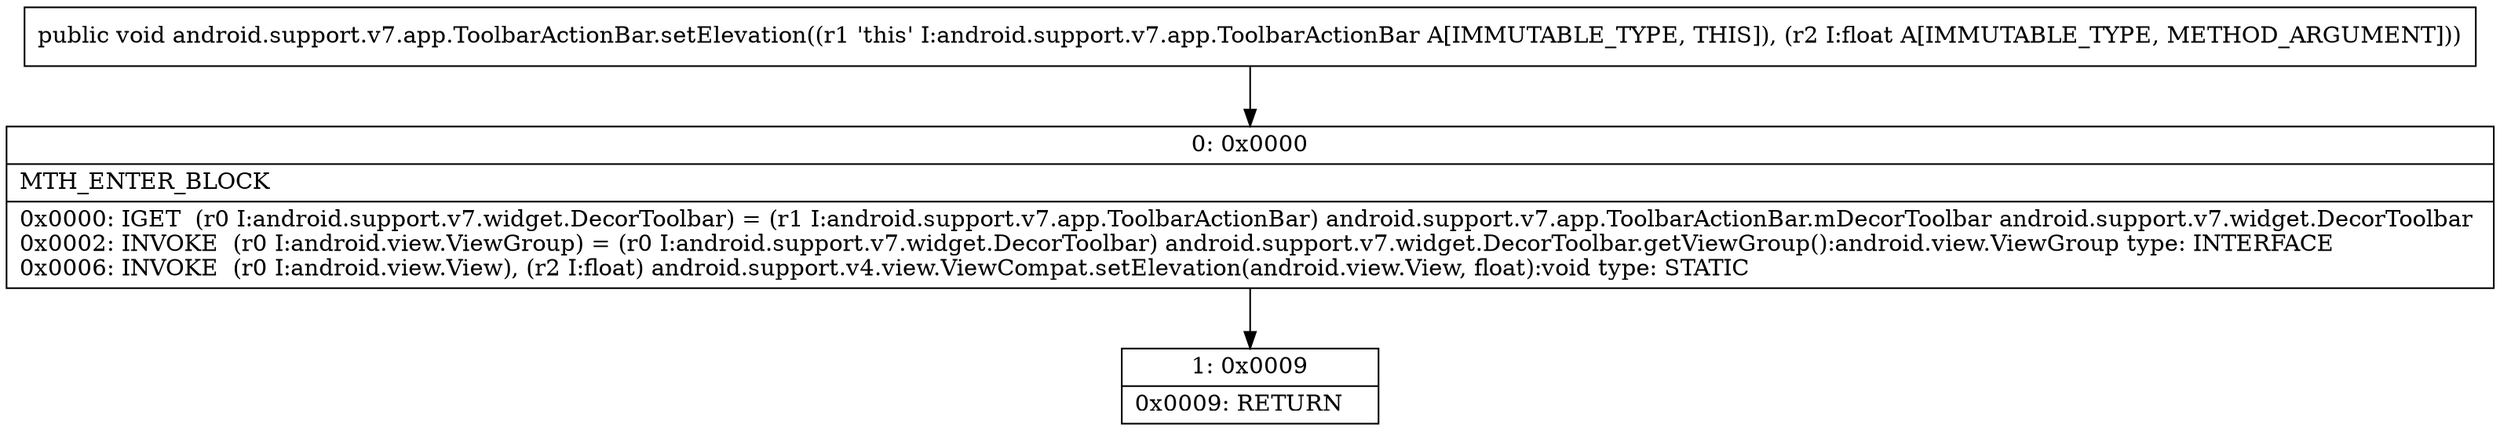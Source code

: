 digraph "CFG forandroid.support.v7.app.ToolbarActionBar.setElevation(F)V" {
Node_0 [shape=record,label="{0\:\ 0x0000|MTH_ENTER_BLOCK\l|0x0000: IGET  (r0 I:android.support.v7.widget.DecorToolbar) = (r1 I:android.support.v7.app.ToolbarActionBar) android.support.v7.app.ToolbarActionBar.mDecorToolbar android.support.v7.widget.DecorToolbar \l0x0002: INVOKE  (r0 I:android.view.ViewGroup) = (r0 I:android.support.v7.widget.DecorToolbar) android.support.v7.widget.DecorToolbar.getViewGroup():android.view.ViewGroup type: INTERFACE \l0x0006: INVOKE  (r0 I:android.view.View), (r2 I:float) android.support.v4.view.ViewCompat.setElevation(android.view.View, float):void type: STATIC \l}"];
Node_1 [shape=record,label="{1\:\ 0x0009|0x0009: RETURN   \l}"];
MethodNode[shape=record,label="{public void android.support.v7.app.ToolbarActionBar.setElevation((r1 'this' I:android.support.v7.app.ToolbarActionBar A[IMMUTABLE_TYPE, THIS]), (r2 I:float A[IMMUTABLE_TYPE, METHOD_ARGUMENT])) }"];
MethodNode -> Node_0;
Node_0 -> Node_1;
}

